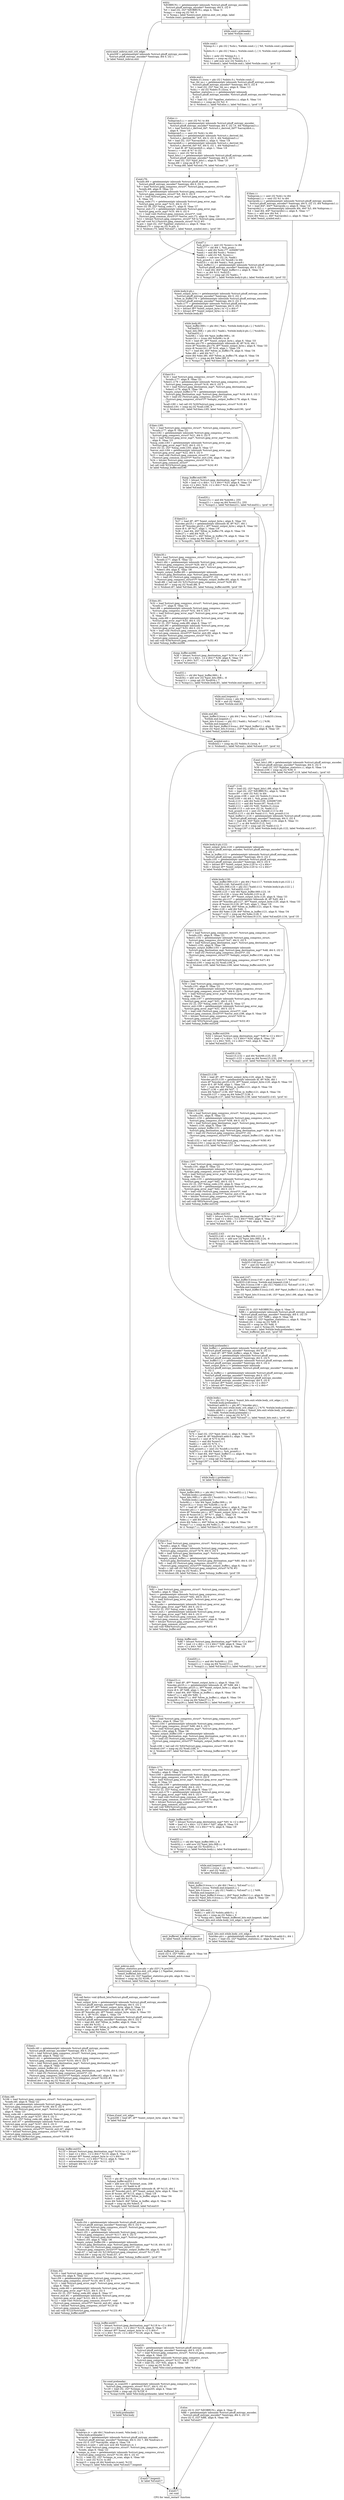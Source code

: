 digraph "CFG for 'emit_restart' function" {
	label="CFG for 'emit_restart' function";

	Node0x56ce4e0 [shape=record,label="{entry:\l  %EOBRUN.i = getelementptr inbounds %struct.phuff_entropy_encoder,\l... %struct.phuff_entropy_encoder* %entropy, i64 0, i32 9\l  %0 = load i32, i32* %EOBRUN.i, align 4, !tbaa !3\l  %cmp.i = icmp eq i32 %0, 0\l  br i1 %cmp.i, label %entry.emit_eobrun.exit_crit_edge, label\l... %while.cond.i.preheader, !prof !11\l|{<s0>T|<s1>F}}"];
	Node0x56ce4e0:s0 -> Node0x56ce690;
	Node0x56ce4e0:s1 -> Node0x56ce750;
	Node0x56ce750 [shape=record,label="{while.cond.i.preheader:                           \l  br label %while.cond.i\l}"];
	Node0x56ce750 -> Node0x56ce880;
	Node0x56ce690 [shape=record,label="{entry.emit_eobrun.exit_crit_edge:                 \l  %.pre209 = getelementptr inbounds %struct.phuff_entropy_encoder,\l... %struct.phuff_entropy_encoder* %entropy, i64 0, i32 1\l  br label %emit_eobrun.exit\l}"];
	Node0x56ce690 -> Node0x56cea00;
	Node0x56ce880 [shape=record,label="{while.cond.i:                                     \l  %temp.0.i = phi i32 [ %shr.i, %while.cond.i ], [ %0, %while.cond.i.preheader\l... ]\l  %nbits.0.i = phi i32 [ %inc.i, %while.cond.i ], [ 0, %while.cond.i.preheader\l... ]\l  %shr.i = ashr i32 %temp.0.i, 1\l  %tobool.i = icmp eq i32 %shr.i, 0\l  %inc.i = add nuw nsw i32 %nbits.0.i, 1\l  br i1 %tobool.i, label %while.end.i, label %while.cond.i, !prof !12\l|{<s0>T|<s1>F}}"];
	Node0x56ce880:s0 -> Node0x56cf020;
	Node0x56ce880:s1 -> Node0x56ce880;
	Node0x56cf020 [shape=record,label="{while.end.i:                                      \l  %nbits.0.i.lcssa = phi i32 [ %nbits.0.i, %while.cond.i ]\l  %ac_tbl_no.i = getelementptr inbounds %struct.phuff_entropy_encoder,\l... %struct.phuff_entropy_encoder* %entropy, i64 0, i32 8\l  %1 = load i32, i32* %ac_tbl_no.i, align 8, !tbaa !13\l  %shl.i = shl i32 %nbits.0.i.lcssa, 4\l  %gather_statistics.i.i = getelementptr inbounds\l... %struct.phuff_entropy_encoder, %struct.phuff_entropy_encoder* %entropy, i64\l... 0, i32 1\l  %2 = load i32, i32* %gather_statistics.i.i, align 8, !tbaa !14\l  %tobool.i.i = icmp eq i32 %2, 0\l  br i1 %tobool.i.i, label %if.else.i.i, label %if.then.i.i, !prof !15\l|{<s0>T|<s1>F}}"];
	Node0x56cf020:s0 -> Node0x56cf510;
	Node0x56cf020:s1 -> Node0x56cf5f0;
	Node0x56cf5f0 [shape=record,label="{if.then.i.i:                                      \l  %idxprom.i.i = sext i32 %shl.i to i64\l  %idxprom1.i.i = sext i32 %1 to i64\l  %arrayidx.i.i = getelementptr inbounds %struct.phuff_entropy_encoder,\l... %struct.phuff_entropy_encoder* %entropy, i64 0, i32 15, i64 %idxprom1.i.i\l  %3 = load i64*, i64** %arrayidx.i.i, align 8, !tbaa !16\l  %arrayidx2.i.i = getelementptr inbounds i64, i64* %3, i64 %idxprom.i.i\l  %4 = load i64, i64* %arrayidx2.i.i, align 8, !tbaa !17\l  %inc.i.i = add nsw i64 %4, 1\l  store i64 %inc.i.i, i64* %arrayidx2.i.i, align 8, !tbaa !17\l  br label %emit_symbol.exit.i\l}"];
	Node0x56cf5f0 -> Node0x56cfd50;
	Node0x56cf510 [shape=record,label="{if.else.i.i:                                      \l  %idxprom3.i.i = sext i32 %1 to i64\l  %arrayidx4.i.i = getelementptr inbounds %struct.phuff_entropy_encoder,\l... %struct.phuff_entropy_encoder* %entropy, i64 0, i32 14, i64 %idxprom3.i.i\l  %5 = load %struct.c_derived_tbl*, %struct.c_derived_tbl** %arrayidx4.i.i,\l... align 8, !tbaa !16\l  %idxprom5.i.i = sext i32 %shl.i to i64\l  %arrayidx6.i.i = getelementptr inbounds %struct.c_derived_tbl,\l... %struct.c_derived_tbl* %5, i64 0, i32 0, i64 %idxprom5.i.i\l  %6 = load i32, i32* %arrayidx6.i.i, align 4, !tbaa !18\l  %arrayidx8.i.i = getelementptr inbounds %struct.c_derived_tbl,\l... %struct.c_derived_tbl* %5, i64 0, i32 1, i64 %idxprom5.i.i\l  %7 = load i8, i8* %arrayidx8.i.i, align 1, !tbaa !19\l  %conv.i.i = sext i8 %7 to i32\l  %conv.i = zext i32 %6 to i64\l  %put_bits1.i = getelementptr inbounds %struct.phuff_entropy_encoder,\l... %struct.phuff_entropy_encoder* %entropy, i64 0, i32 5\l  %8 = load i32, i32* %put_bits1.i, align 8, !tbaa !20\l  %cmp.i68 = icmp eq i8 %7, 0\l  br i1 %cmp.i68, label %if.end.i76, label %if.end7.i, !prof !21\l|{<s0>T|<s1>F}}"];
	Node0x56cf510:s0 -> Node0x56cfc00;
	Node0x56cf510:s1 -> Node0x56d0710;
	Node0x56cfc00 [shape=record,label="{if.end.i76:                                       \l  %cinfo.i69 = getelementptr inbounds %struct.phuff_entropy_encoder,\l... %struct.phuff_entropy_encoder* %entropy, i64 0, i32 6\l  %9 = load %struct.jpeg_compress_struct*, %struct.jpeg_compress_struct**\l... %cinfo.i69, align 8, !tbaa !22\l  %err.i70 = getelementptr inbounds %struct.jpeg_compress_struct,\l... %struct.jpeg_compress_struct* %9, i64 0, i32 0\l  %10 = load %struct.jpeg_error_mgr*, %struct.jpeg_error_mgr** %err.i70, align\l... 8, !tbaa !23\l  %msg_code.i71 = getelementptr inbounds %struct.jpeg_error_mgr,\l... %struct.jpeg_error_mgr* %10, i64 0, i32 5\l  store i32 39, i32* %msg_code.i71, align 8, !tbaa !27\l  %error_exit.i72 = getelementptr inbounds %struct.jpeg_error_mgr,\l... %struct.jpeg_error_mgr* %10, i64 0, i32 0\l  %11 = load void (%struct.jpeg_common_struct*)*, void\l... (%struct.jpeg_common_struct*)** %error_exit.i72, align 8, !tbaa !29\l  %12 = bitcast %struct.jpeg_compress_struct* %9 to %struct.jpeg_common_struct*\l  tail call void %11(%struct.jpeg_common_struct* %12) #3\l  %.pre = load i32, i32* %gather_statistics.i.i, align 8, !tbaa !14\l  %tobool.i75 = icmp eq i32 %.pre, 0\l  br i1 %tobool.i75, label %if.end7.i, label %emit_symbol.exit.i, !prof !30\l|{<s0>T|<s1>F}}"];
	Node0x56cfc00:s0 -> Node0x56d0710;
	Node0x56cfc00:s1 -> Node0x56cfd50;
	Node0x56d0710 [shape=record,label="{if.end7.i:                                        \l  %sh_prom.i = zext i32 %conv.i.i to i64\l  %shl.i77 = shl i64 1, %sh_prom.i\l  %sub.i = add i64 %shl.i77, 4294967295\l  %and.i = and i64 %sub.i, %conv.i\l  %add.i = add i32 %8, %conv.i.i\l  %sub8.i = sub nsw i32 24, %add.i\l  %sh_prom9.i = zext i32 %sub8.i to i64\l  %shl10.i = shl i64 %and.i, %sh_prom9.i\l  %put_buffer11.i = getelementptr inbounds %struct.phuff_entropy_encoder,\l... %struct.phuff_entropy_encoder* %entropy, i64 0, i32 4\l  %13 = load i64, i64* %put_buffer11.i, align 8, !tbaa !31\l  %or.i = or i64 %13, %shl10.i\l  %cmp1267.i = icmp sgt i32 %add.i, 7\l  br i1 %cmp1267.i, label %while.body.lr.ph.i, label %while.end.i82, !prof !32\l|{<s0>T|<s1>F}}"];
	Node0x56d0710:s0 -> Node0x56d1a00;
	Node0x56d0710:s1 -> Node0x56d1ae0;
	Node0x56d1a00 [shape=record,label="{while.body.lr.ph.i:                               \l  %next_output_byte.i = getelementptr inbounds %struct.phuff_entropy_encoder,\l... %struct.phuff_entropy_encoder* %entropy, i64 0, i32 2\l  %free_in_buffer.i78 = getelementptr inbounds %struct.phuff_entropy_encoder,\l... %struct.phuff_entropy_encoder* %entropy, i64 0, i32 3\l  %cinfo.i177 = getelementptr inbounds %struct.phuff_entropy_encoder,\l... %struct.phuff_entropy_encoder* %entropy, i64 0, i32 6\l  %14 = bitcast i8** %next_output_byte.i to \<2 x i64\>*\l  %15 = bitcast i8** %next_output_byte.i to \<2 x i64\>*\l  br label %while.body.i81\l}"];
	Node0x56d1a00 -> Node0x56d1f80;
	Node0x56d1f80 [shape=record,label="{while.body.i81:                                   \l  %put_buffer.069.i = phi i64 [ %or.i, %while.body.lr.ph.i ], [ %shl33.i,\l... %if.end32.i ]\l  %put_bits.068.i = phi i32 [ %add.i, %while.body.lr.ph.i ], [ %sub34.i,\l... %if.end32.i ]\l  %shr66.i = lshr i64 %put_buffer.069.i, 16\l  %conv16.i = trunc i64 %shr66.i to i8\l  %16 = load i8*, i8** %next_output_byte.i, align 8, !tbaa !33\l  %incdec.ptr.i79 = getelementptr inbounds i8, i8* %16, i64 1\l  store i8* %incdec.ptr.i79, i8** %next_output_byte.i, align 8, !tbaa !33\l  store i8 %conv16.i, i8* %16, align 1, !tbaa !19\l  %17 = load i64, i64* %free_in_buffer.i78, align 8, !tbaa !34\l  %dec.i80 = add i64 %17, -1\l  store i64 %dec.i80, i64* %free_in_buffer.i78, align 8, !tbaa !34\l  %cmp17.i = icmp eq i64 %dec.i80, 0\l  br i1 %cmp17.i, label %if.then19.i, label %if.end20.i, !prof !35\l|{<s0>T|<s1>F}}"];
	Node0x56d1f80:s0 -> Node0x56d2a20;
	Node0x56d1f80:s1 -> Node0x56d2ad0;
	Node0x56d2a20 [shape=record,label="{if.then19.i:                                      \l  %18 = load %struct.jpeg_compress_struct*, %struct.jpeg_compress_struct**\l... %cinfo.i177, align 8, !tbaa !22\l  %dest1.i178 = getelementptr inbounds %struct.jpeg_compress_struct,\l... %struct.jpeg_compress_struct* %18, i64 0, i32 5\l  %19 = load %struct.jpeg_destination_mgr*, %struct.jpeg_destination_mgr**\l... %dest1.i178, align 8, !tbaa !36\l  %empty_output_buffer.i179 = getelementptr inbounds\l... %struct.jpeg_destination_mgr, %struct.jpeg_destination_mgr* %19, i64 0, i32 3\l  %20 = load i32 (%struct.jpeg_compress_struct*)*, i32\l... (%struct.jpeg_compress_struct*)** %empty_output_buffer.i179, align 8, !tbaa\l... !37\l  %call.i180 = tail call i32 %20(%struct.jpeg_compress_struct* %18) #3\l  %tobool.i181 = icmp eq i32 %call.i180, 0\l  br i1 %tobool.i181, label %if.then.i185, label %dump_buffer.exit190, !prof\l... !39\l|{<s0>T|<s1>F}}"];
	Node0x56d2a20:s0 -> Node0x56d30b0;
	Node0x56d2a20:s1 -> Node0x56d31c0;
	Node0x56d30b0 [shape=record,label="{if.then.i185:                                     \l  %21 = load %struct.jpeg_compress_struct*, %struct.jpeg_compress_struct**\l... %cinfo.i177, align 8, !tbaa !22\l  %err.i182 = getelementptr inbounds %struct.jpeg_compress_struct,\l... %struct.jpeg_compress_struct* %21, i64 0, i32 0\l  %22 = load %struct.jpeg_error_mgr*, %struct.jpeg_error_mgr** %err.i182,\l... align 8, !tbaa !23\l  %msg_code.i183 = getelementptr inbounds %struct.jpeg_error_mgr,\l... %struct.jpeg_error_mgr* %22, i64 0, i32 5\l  store i32 22, i32* %msg_code.i183, align 8, !tbaa !27\l  %error_exit.i184 = getelementptr inbounds %struct.jpeg_error_mgr,\l... %struct.jpeg_error_mgr* %22, i64 0, i32 0\l  %23 = load void (%struct.jpeg_common_struct*)*, void\l... (%struct.jpeg_common_struct*)** %error_exit.i184, align 8, !tbaa !29\l  %24 = bitcast %struct.jpeg_compress_struct* %21 to\l... %struct.jpeg_common_struct*\l  tail call void %23(%struct.jpeg_common_struct* %24) #3\l  br label %dump_buffer.exit190\l}"];
	Node0x56d30b0 -> Node0x56d31c0;
	Node0x56d31c0 [shape=record,label="{dump_buffer.exit190:                              \l  %25 = bitcast %struct.jpeg_destination_mgr* %19 to \<2 x i64\>*\l  %26 = load \<2 x i64\>, \<2 x i64\>* %25, align 8, !tbaa !19\l  store \<2 x i64\> %26, \<2 x i64\>* %14, align 8, !tbaa !19\l  br label %if.end20.i\l}"];
	Node0x56d31c0 -> Node0x56d2ad0;
	Node0x56d2ad0 [shape=record,label="{if.end20.i:                                       \l  %conv15.i = and i64 %shr66.i, 255\l  %cmp21.i = icmp eq i64 %conv15.i, 255\l  br i1 %cmp21.i, label %if.then23.i, label %if.end32.i, !prof !40\l|{<s0>T|<s1>F}}"];
	Node0x56d2ad0:s0 -> Node0x56d3ad0;
	Node0x56d2ad0:s1 -> Node0x56d20d0;
	Node0x56d3ad0 [shape=record,label="{if.then23.i:                                      \l  %27 = load i8*, i8** %next_output_byte.i, align 8, !tbaa !33\l  %incdec.ptr25.i = getelementptr inbounds i8, i8* %27, i64 1\l  store i8* %incdec.ptr25.i, i8** %next_output_byte.i, align 8, !tbaa !33\l  store i8 0, i8* %27, align 1, !tbaa !19\l  %28 = load i64, i64* %free_in_buffer.i78, align 8, !tbaa !34\l  %dec27.i = add i64 %28, -1\l  store i64 %dec27.i, i64* %free_in_buffer.i78, align 8, !tbaa !34\l  %cmp28.i = icmp eq i64 %dec27.i, 0\l  br i1 %cmp28.i, label %if.then30.i, label %if.end32.i, !prof !41\l|{<s0>T|<s1>F}}"];
	Node0x56d3ad0:s0 -> Node0x56d3fd0;
	Node0x56d3ad0:s1 -> Node0x56d20d0;
	Node0x56d3fd0 [shape=record,label="{if.then30.i:                                      \l  %29 = load %struct.jpeg_compress_struct*, %struct.jpeg_compress_struct**\l... %cinfo.i177, align 8, !tbaa !22\l  %dest1.i84 = getelementptr inbounds %struct.jpeg_compress_struct,\l... %struct.jpeg_compress_struct* %29, i64 0, i32 5\l  %30 = load %struct.jpeg_destination_mgr*, %struct.jpeg_destination_mgr**\l... %dest1.i84, align 8, !tbaa !36\l  %empty_output_buffer.i85 = getelementptr inbounds\l... %struct.jpeg_destination_mgr, %struct.jpeg_destination_mgr* %30, i64 0, i32 3\l  %31 = load i32 (%struct.jpeg_compress_struct*)*, i32\l... (%struct.jpeg_compress_struct*)** %empty_output_buffer.i85, align 8, !tbaa !37\l  %call.i86 = tail call i32 %31(%struct.jpeg_compress_struct* %29) #3\l  %tobool.i87 = icmp eq i32 %call.i86, 0\l  br i1 %tobool.i87, label %if.then.i91, label %dump_buffer.exit96, !prof !39\l|{<s0>T|<s1>F}}"];
	Node0x56d3fd0:s0 -> Node0x56d45a0;
	Node0x56d3fd0:s1 -> Node0x56d46b0;
	Node0x56d45a0 [shape=record,label="{if.then.i91:                                      \l  %32 = load %struct.jpeg_compress_struct*, %struct.jpeg_compress_struct**\l... %cinfo.i177, align 8, !tbaa !22\l  %err.i88 = getelementptr inbounds %struct.jpeg_compress_struct,\l... %struct.jpeg_compress_struct* %32, i64 0, i32 0\l  %33 = load %struct.jpeg_error_mgr*, %struct.jpeg_error_mgr** %err.i88, align\l... 8, !tbaa !23\l  %msg_code.i89 = getelementptr inbounds %struct.jpeg_error_mgr,\l... %struct.jpeg_error_mgr* %33, i64 0, i32 5\l  store i32 22, i32* %msg_code.i89, align 8, !tbaa !27\l  %error_exit.i90 = getelementptr inbounds %struct.jpeg_error_mgr,\l... %struct.jpeg_error_mgr* %33, i64 0, i32 0\l  %34 = load void (%struct.jpeg_common_struct*)*, void\l... (%struct.jpeg_common_struct*)** %error_exit.i90, align 8, !tbaa !29\l  %35 = bitcast %struct.jpeg_compress_struct* %32 to\l... %struct.jpeg_common_struct*\l  tail call void %34(%struct.jpeg_common_struct* %35) #3\l  br label %dump_buffer.exit96\l}"];
	Node0x56d45a0 -> Node0x56d46b0;
	Node0x56d46b0 [shape=record,label="{dump_buffer.exit96:                               \l  %36 = bitcast %struct.jpeg_destination_mgr* %30 to \<2 x i64\>*\l  %37 = load \<2 x i64\>, \<2 x i64\>* %36, align 8, !tbaa !19\l  store \<2 x i64\> %37, \<2 x i64\>* %15, align 8, !tbaa !19\l  br label %if.end32.i\l}"];
	Node0x56d46b0 -> Node0x56d20d0;
	Node0x56d20d0 [shape=record,label="{if.end32.i:                                       \l  %shl33.i = shl i64 %put_buffer.069.i, 8\l  %sub34.i = add nsw i32 %put_bits.068.i, -8\l  %cmp12.i = icmp sgt i32 %sub34.i, 7\l  br i1 %cmp12.i, label %while.body.i81, label %while.end.loopexit.i, !prof !32\l|{<s0>T|<s1>F}}"];
	Node0x56d20d0:s0 -> Node0x56d1f80;
	Node0x56d20d0:s1 -> Node0x56d5750;
	Node0x56d5750 [shape=record,label="{while.end.loopexit.i:                             \l  %shl33.i.lcssa = phi i64 [ %shl33.i, %if.end32.i ]\l  %38 = and i32 %add.i, 7\l  br label %while.end.i82\l}"];
	Node0x56d5750 -> Node0x56d1ae0;
	Node0x56d1ae0 [shape=record,label="{while.end.i82:                                    \l  %put_buffer.0.lcssa.i = phi i64 [ %or.i, %if.end7.i ], [ %shl33.i.lcssa,\l... %while.end.loopexit.i ]\l  %put_bits.0.lcssa.i = phi i32 [ %add.i, %if.end7.i ], [ %38,\l... %while.end.loopexit.i ]\l  store i64 %put_buffer.0.lcssa.i, i64* %put_buffer11.i, align 8, !tbaa !31\l  store i32 %put_bits.0.lcssa.i, i32* %put_bits1.i, align 8, !tbaa !20\l  br label %emit_symbol.exit.i\l}"];
	Node0x56d1ae0 -> Node0x56cfd50;
	Node0x56cfd50 [shape=record,label="{emit_symbol.exit.i:                               \l  %tobool2.i = icmp eq i32 %nbits.0.i.lcssa, 0\l  br i1 %tobool2.i, label %if.end.i, label %if.end.i107, !prof !42\l|{<s0>T|<s1>F}}"];
	Node0x56cfd50:s0 -> Node0x56d5c50;
	Node0x56cfd50:s1 -> Node0x56d5cd0;
	Node0x56d5cd0 [shape=record,label="{if.end.i107:                                      \l  %put_bits1.i98 = getelementptr inbounds %struct.phuff_entropy_encoder,\l... %struct.phuff_entropy_encoder* %entropy, i64 0, i32 5\l  %39 = load i32, i32* %gather_statistics.i.i, align 8, !tbaa !14\l  %tobool.i106 = icmp eq i32 %39, 0\l  br i1 %tobool.i106, label %if.end7.i119, label %if.end.i, !prof !43\l|{<s0>T|<s1>F}}"];
	Node0x56d5cd0:s0 -> Node0x56d5f90;
	Node0x56d5cd0:s1 -> Node0x56d5c50;
	Node0x56d5f90 [shape=record,label="{if.end7.i119:                                     \l  %40 = load i32, i32* %put_bits1.i98, align 8, !tbaa !20\l  %41 = load i32, i32* %EOBRUN.i, align 4, !tbaa !3\l  %conv.i97 = zext i32 %41 to i64\l  %sh_prom.i108 = zext i32 %nbits.0.i.lcssa to i64\l  %shl.i109 = shl i64 1, %sh_prom.i108\l  %sub.i110 = add i64 %shl.i109, 4294967295\l  %and.i111 = and i64 %conv.i97, %sub.i110\l  %add.i112 = add i32 %40, %nbits.0.i.lcssa\l  %sub8.i113 = sub nsw i32 24, %add.i112\l  %sh_prom9.i114 = zext i32 %sub8.i113 to i64\l  %shl10.i115 = shl i64 %and.i111, %sh_prom9.i114\l  %put_buffer11.i116 = getelementptr inbounds %struct.phuff_entropy_encoder,\l... %struct.phuff_entropy_encoder* %entropy, i64 0, i32 4\l  %42 = load i64, i64* %put_buffer11.i116, align 8, !tbaa !31\l  %or.i117 = or i64 %shl10.i115, %42\l  %cmp1267.i118 = icmp sgt i32 %add.i112, 7\l  br i1 %cmp1267.i118, label %while.body.lr.ph.i122, label %while.end.i147,\l... !prof !32\l|{<s0>T|<s1>F}}"];
	Node0x56d5f90:s0 -> Node0x56d69f0;
	Node0x56d5f90:s1 -> Node0x56d6ad0;
	Node0x56d69f0 [shape=record,label="{while.body.lr.ph.i122:                            \l  %next_output_byte.i120 = getelementptr inbounds\l... %struct.phuff_entropy_encoder, %struct.phuff_entropy_encoder* %entropy, i64\l... 0, i32 2\l  %free_in_buffer.i121 = getelementptr inbounds %struct.phuff_entropy_encoder,\l... %struct.phuff_entropy_encoder* %entropy, i64 0, i32 3\l  %cinfo.i191 = getelementptr inbounds %struct.phuff_entropy_encoder,\l... %struct.phuff_entropy_encoder* %entropy, i64 0, i32 6\l  %43 = bitcast i8** %next_output_byte.i120 to \<2 x i64\>*\l  %44 = bitcast i8** %next_output_byte.i120 to \<2 x i64\>*\l  br label %while.body.i130\l}"];
	Node0x56d69f0 -> Node0x56d6f40;
	Node0x56d6f40 [shape=record,label="{while.body.i130:                                  \l  %put_buffer.069.i123 = phi i64 [ %or.i117, %while.body.lr.ph.i122 ], [\l... %shl33.i140, %if.end32.i143 ]\l  %put_bits.068.i124 = phi i32 [ %add.i112, %while.body.lr.ph.i122 ], [\l... %sub34.i141, %if.end32.i143 ]\l  %shr66.i125 = lshr i64 %put_buffer.069.i123, 16\l  %conv16.i126 = trunc i64 %shr66.i125 to i8\l  %45 = load i8*, i8** %next_output_byte.i120, align 8, !tbaa !33\l  %incdec.ptr.i127 = getelementptr inbounds i8, i8* %45, i64 1\l  store i8* %incdec.ptr.i127, i8** %next_output_byte.i120, align 8, !tbaa !33\l  store i8 %conv16.i126, i8* %45, align 1, !tbaa !19\l  %46 = load i64, i64* %free_in_buffer.i121, align 8, !tbaa !34\l  %dec.i128 = add i64 %46, -1\l  store i64 %dec.i128, i64* %free_in_buffer.i121, align 8, !tbaa !34\l  %cmp17.i129 = icmp eq i64 %dec.i128, 0\l  br i1 %cmp17.i129, label %if.then19.i131, label %if.end20.i134, !prof !35\l|{<s0>T|<s1>F}}"];
	Node0x56d6f40:s0 -> Node0x56d7920;
	Node0x56d6f40:s1 -> Node0x56d7a00;
	Node0x56d7920 [shape=record,label="{if.then19.i131:                                   \l  %47 = load %struct.jpeg_compress_struct*, %struct.jpeg_compress_struct**\l... %cinfo.i191, align 8, !tbaa !22\l  %dest1.i192 = getelementptr inbounds %struct.jpeg_compress_struct,\l... %struct.jpeg_compress_struct* %47, i64 0, i32 5\l  %48 = load %struct.jpeg_destination_mgr*, %struct.jpeg_destination_mgr**\l... %dest1.i192, align 8, !tbaa !36\l  %empty_output_buffer.i193 = getelementptr inbounds\l... %struct.jpeg_destination_mgr, %struct.jpeg_destination_mgr* %48, i64 0, i32 3\l  %49 = load i32 (%struct.jpeg_compress_struct*)*, i32\l... (%struct.jpeg_compress_struct*)** %empty_output_buffer.i193, align 8, !tbaa\l... !37\l  %call.i194 = tail call i32 %49(%struct.jpeg_compress_struct* %47) #3\l  %tobool.i195 = icmp eq i32 %call.i194, 0\l  br i1 %tobool.i195, label %if.then.i199, label %dump_buffer.exit204, !prof\l... !39\l|{<s0>T|<s1>F}}"];
	Node0x56d7920:s0 -> Node0x56d7fa0;
	Node0x56d7920:s1 -> Node0x56d80b0;
	Node0x56d7fa0 [shape=record,label="{if.then.i199:                                     \l  %50 = load %struct.jpeg_compress_struct*, %struct.jpeg_compress_struct**\l... %cinfo.i191, align 8, !tbaa !22\l  %err.i196 = getelementptr inbounds %struct.jpeg_compress_struct,\l... %struct.jpeg_compress_struct* %50, i64 0, i32 0\l  %51 = load %struct.jpeg_error_mgr*, %struct.jpeg_error_mgr** %err.i196,\l... align 8, !tbaa !23\l  %msg_code.i197 = getelementptr inbounds %struct.jpeg_error_mgr,\l... %struct.jpeg_error_mgr* %51, i64 0, i32 5\l  store i32 22, i32* %msg_code.i197, align 8, !tbaa !27\l  %error_exit.i198 = getelementptr inbounds %struct.jpeg_error_mgr,\l... %struct.jpeg_error_mgr* %51, i64 0, i32 0\l  %52 = load void (%struct.jpeg_common_struct*)*, void\l... (%struct.jpeg_common_struct*)** %error_exit.i198, align 8, !tbaa !29\l  %53 = bitcast %struct.jpeg_compress_struct* %50 to\l... %struct.jpeg_common_struct*\l  tail call void %52(%struct.jpeg_common_struct* %53) #3\l  br label %dump_buffer.exit204\l}"];
	Node0x56d7fa0 -> Node0x56d80b0;
	Node0x56d80b0 [shape=record,label="{dump_buffer.exit204:                              \l  %54 = bitcast %struct.jpeg_destination_mgr* %48 to \<2 x i64\>*\l  %55 = load \<2 x i64\>, \<2 x i64\>* %54, align 8, !tbaa !19\l  store \<2 x i64\> %55, \<2 x i64\>* %43, align 8, !tbaa !19\l  br label %if.end20.i134\l}"];
	Node0x56d80b0 -> Node0x56d7a00;
	Node0x56d7a00 [shape=record,label="{if.end20.i134:                                    \l  %conv15.i132 = and i64 %shr66.i125, 255\l  %cmp21.i133 = icmp eq i64 %conv15.i132, 255\l  br i1 %cmp21.i133, label %if.then23.i138, label %if.end32.i143, !prof !40\l|{<s0>T|<s1>F}}"];
	Node0x56d7a00:s0 -> Node0x56d89f0;
	Node0x56d7a00:s1 -> Node0x56d7050;
	Node0x56d89f0 [shape=record,label="{if.then23.i138:                                   \l  %56 = load i8*, i8** %next_output_byte.i120, align 8, !tbaa !33\l  %incdec.ptr25.i135 = getelementptr inbounds i8, i8* %56, i64 1\l  store i8* %incdec.ptr25.i135, i8** %next_output_byte.i120, align 8, !tbaa !33\l  store i8 0, i8* %56, align 1, !tbaa !19\l  %57 = load i64, i64* %free_in_buffer.i121, align 8, !tbaa !34\l  %dec27.i136 = add i64 %57, -1\l  store i64 %dec27.i136, i64* %free_in_buffer.i121, align 8, !tbaa !34\l  %cmp28.i137 = icmp eq i64 %dec27.i136, 0\l  br i1 %cmp28.i137, label %if.then30.i139, label %if.end32.i143, !prof !41\l|{<s0>T|<s1>F}}"];
	Node0x56d89f0:s0 -> Node0x56d8f30;
	Node0x56d89f0:s1 -> Node0x56d7050;
	Node0x56d8f30 [shape=record,label="{if.then30.i139:                                   \l  %58 = load %struct.jpeg_compress_struct*, %struct.jpeg_compress_struct**\l... %cinfo.i191, align 8, !tbaa !22\l  %dest1.i150 = getelementptr inbounds %struct.jpeg_compress_struct,\l... %struct.jpeg_compress_struct* %58, i64 0, i32 5\l  %59 = load %struct.jpeg_destination_mgr*, %struct.jpeg_destination_mgr**\l... %dest1.i150, align 8, !tbaa !36\l  %empty_output_buffer.i151 = getelementptr inbounds\l... %struct.jpeg_destination_mgr, %struct.jpeg_destination_mgr* %59, i64 0, i32 3\l  %60 = load i32 (%struct.jpeg_compress_struct*)*, i32\l... (%struct.jpeg_compress_struct*)** %empty_output_buffer.i151, align 8, !tbaa\l... !37\l  %call.i152 = tail call i32 %60(%struct.jpeg_compress_struct* %58) #3\l  %tobool.i153 = icmp eq i32 %call.i152, 0\l  br i1 %tobool.i153, label %if.then.i157, label %dump_buffer.exit162, !prof\l... !39\l|{<s0>T|<s1>F}}"];
	Node0x56d8f30:s0 -> Node0x56d94d0;
	Node0x56d8f30:s1 -> Node0x56d95e0;
	Node0x56d94d0 [shape=record,label="{if.then.i157:                                     \l  %61 = load %struct.jpeg_compress_struct*, %struct.jpeg_compress_struct**\l... %cinfo.i191, align 8, !tbaa !22\l  %err.i154 = getelementptr inbounds %struct.jpeg_compress_struct,\l... %struct.jpeg_compress_struct* %61, i64 0, i32 0\l  %62 = load %struct.jpeg_error_mgr*, %struct.jpeg_error_mgr** %err.i154,\l... align 8, !tbaa !23\l  %msg_code.i155 = getelementptr inbounds %struct.jpeg_error_mgr,\l... %struct.jpeg_error_mgr* %62, i64 0, i32 5\l  store i32 22, i32* %msg_code.i155, align 8, !tbaa !27\l  %error_exit.i156 = getelementptr inbounds %struct.jpeg_error_mgr,\l... %struct.jpeg_error_mgr* %62, i64 0, i32 0\l  %63 = load void (%struct.jpeg_common_struct*)*, void\l... (%struct.jpeg_common_struct*)** %error_exit.i156, align 8, !tbaa !29\l  %64 = bitcast %struct.jpeg_compress_struct* %61 to\l... %struct.jpeg_common_struct*\l  tail call void %63(%struct.jpeg_common_struct* %64) #3\l  br label %dump_buffer.exit162\l}"];
	Node0x56d94d0 -> Node0x56d95e0;
	Node0x56d95e0 [shape=record,label="{dump_buffer.exit162:                              \l  %65 = bitcast %struct.jpeg_destination_mgr* %59 to \<2 x i64\>*\l  %66 = load \<2 x i64\>, \<2 x i64\>* %65, align 8, !tbaa !19\l  store \<2 x i64\> %66, \<2 x i64\>* %44, align 8, !tbaa !19\l  br label %if.end32.i143\l}"];
	Node0x56d95e0 -> Node0x56d7050;
	Node0x56d7050 [shape=record,label="{if.end32.i143:                                    \l  %shl33.i140 = shl i64 %put_buffer.069.i123, 8\l  %sub34.i141 = add nsw i32 %put_bits.068.i124, -8\l  %cmp12.i142 = icmp sgt i32 %sub34.i141, 7\l  br i1 %cmp12.i142, label %while.body.i130, label %while.end.loopexit.i144,\l... !prof !32\l|{<s0>T|<s1>F}}"];
	Node0x56d7050:s0 -> Node0x56d6f40;
	Node0x56d7050:s1 -> Node0x56da1a0;
	Node0x56da1a0 [shape=record,label="{while.end.loopexit.i144:                          \l  %shl33.i140.lcssa = phi i64 [ %shl33.i140, %if.end32.i143 ]\l  %67 = and i32 %add.i112, 7\l  br label %while.end.i147\l}"];
	Node0x56da1a0 -> Node0x56d6ad0;
	Node0x56d6ad0 [shape=record,label="{while.end.i147:                                   \l  %put_buffer.0.lcssa.i145 = phi i64 [ %or.i117, %if.end7.i119 ], [\l... %shl33.i140.lcssa, %while.end.loopexit.i144 ]\l  %put_bits.0.lcssa.i146 = phi i32 [ %add.i112, %if.end7.i119 ], [ %67,\l... %while.end.loopexit.i144 ]\l  store i64 %put_buffer.0.lcssa.i145, i64* %put_buffer11.i116, align 8, !tbaa\l... !31\l  store i32 %put_bits.0.lcssa.i146, i32* %put_bits1.i98, align 8, !tbaa !20\l  br label %if.end.i\l}"];
	Node0x56d6ad0 -> Node0x56d5c50;
	Node0x56d5c50 [shape=record,label="{if.end.i:                                         \l  store i32 0, i32* %EOBRUN.i, align 4, !tbaa !3\l  %BE.i = getelementptr inbounds %struct.phuff_entropy_encoder,\l... %struct.phuff_entropy_encoder* %entropy, i64 0, i32 10\l  %68 = load i32, i32* %BE.i, align 8, !tbaa !44\l  %69 = load i32, i32* %gather_statistics.i.i, align 8, !tbaa !14\l  %tobool.i34 = icmp eq i32 %69, 0\l  %cmp.i35 = icmp ne i32 %68, 0\l  %or.cond.i = and i1 %cmp.i35, %tobool.i34\l  br i1 %or.cond.i, label %while.body.preheader.i, label\l... %emit_buffered_bits.exit, !prof !45\l|{<s0>T|<s1>F}}"];
	Node0x56d5c50:s0 -> Node0x5651d80;
	Node0x56d5c50:s1 -> Node0x5651e80;
	Node0x5651d80 [shape=record,label="{while.body.preheader.i:                           \l  %bit_buffer.i = getelementptr inbounds %struct.phuff_entropy_encoder,\l... %struct.phuff_entropy_encoder* %entropy, i64 0, i32 11\l  %70 = load i8*, i8** %bit_buffer.i, align 8, !tbaa !46\l  %put_bits1.i.i = getelementptr inbounds %struct.phuff_entropy_encoder,\l... %struct.phuff_entropy_encoder* %entropy, i64 0, i32 5\l  %put_buffer11.i.i = getelementptr inbounds %struct.phuff_entropy_encoder,\l... %struct.phuff_entropy_encoder* %entropy, i64 0, i32 4\l  %next_output_byte.i.i = getelementptr inbounds\l... %struct.phuff_entropy_encoder, %struct.phuff_entropy_encoder* %entropy, i64\l... 0, i32 2\l  %free_in_buffer.i.i = getelementptr inbounds %struct.phuff_entropy_encoder,\l... %struct.phuff_entropy_encoder* %entropy, i64 0, i32 3\l  %cinfo.i = getelementptr inbounds %struct.phuff_entropy_encoder,\l... %struct.phuff_entropy_encoder* %entropy, i64 0, i32 6\l  %71 = bitcast i8** %next_output_byte.i.i to \<2 x i64\>*\l  %72 = bitcast i8** %next_output_byte.i.i to \<2 x i64\>*\l  br label %while.body.i\l}"];
	Node0x5651d80 -> Node0x56525e0;
	Node0x56525e0 [shape=record,label="{while.body.i:                                     \l  %73 = phi i32 [ %.pre.i, %emit_bits.exit.while.body_crit_edge.i ], [ 0,\l... %while.body.preheader.i ]\l  %bufstart.addr.0.i = phi i8* [ %incdec.ptr.i,\l... %emit_bits.exit.while.body_crit_edge.i ], [ %70, %while.body.preheader.i ]\l  %nbits.addr.0.i = phi i32 [ %dec.i, %emit_bits.exit.while.body_crit_edge.i\l... ], [ %68, %while.body.preheader.i ]\l  %tobool.i.i36 = icmp eq i32 %73, 0\l  br i1 %tobool.i.i36, label %if.end7.i.i, label %emit_bits.exit.i, !prof !43\l|{<s0>T|<s1>F}}"];
	Node0x56525e0:s0 -> Node0x5652c70;
	Node0x56525e0:s1 -> Node0x5652d80;
	Node0x5652c70 [shape=record,label="{if.end7.i.i:                                      \l  %74 = load i32, i32* %put_bits1.i.i, align 8, !tbaa !20\l  %75 = load i8, i8* %bufstart.addr.0.i, align 1, !tbaa !19\l  %conv5.i = zext i8 %75 to i64\l  %and.i.i = and i64 %conv5.i, 1\l  %add.i.i = add i32 %74, 1\l  %sub8.i.i = sub i32 23, %74\l  %sh_prom9.i.i = zext i32 %sub8.i.i to i64\l  %shl10.i.i = shl i64 %and.i.i, %sh_prom9.i.i\l  %76 = load i64, i64* %put_buffer11.i.i, align 8, !tbaa !31\l  %or.i.i = or i64 %shl10.i.i, %76\l  %cmp1267.i.i = icmp sgt i32 %add.i.i, 7\l  br i1 %cmp1267.i.i, label %while.body.i.i.preheader, label %while.end.i.i,\l... !prof !32\l|{<s0>T|<s1>F}}"];
	Node0x5652c70:s0 -> Node0x56d4ea0;
	Node0x5652c70:s1 -> Node0x56d4fc0;
	Node0x56d4ea0 [shape=record,label="{while.body.i.i.preheader:                         \l  br label %while.body.i.i\l}"];
	Node0x56d4ea0 -> Node0x56d5130;
	Node0x56d5130 [shape=record,label="{while.body.i.i:                                   \l  %put_buffer.069.i.i = phi i64 [ %shl33.i.i, %if.end32.i.i ], [ %or.i.i,\l... %while.body.i.i.preheader ]\l  %put_bits.068.i.i = phi i32 [ %sub34.i.i, %if.end32.i.i ], [ %add.i.i,\l... %while.body.i.i.preheader ]\l  %shr66.i.i = lshr i64 %put_buffer.069.i.i, 16\l  %conv16.i.i = trunc i64 %shr66.i.i to i8\l  %77 = load i8*, i8** %next_output_byte.i.i, align 8, !tbaa !33\l  %incdec.ptr.i.i = getelementptr inbounds i8, i8* %77, i64 1\l  store i8* %incdec.ptr.i.i, i8** %next_output_byte.i.i, align 8, !tbaa !33\l  store i8 %conv16.i.i, i8* %77, align 1, !tbaa !19\l  %78 = load i64, i64* %free_in_buffer.i.i, align 8, !tbaa !34\l  %dec.i.i = add i64 %78, -1\l  store i64 %dec.i.i, i64* %free_in_buffer.i.i, align 8, !tbaa !34\l  %cmp17.i.i = icmp eq i64 %dec.i.i, 0\l  br i1 %cmp17.i.i, label %if.then19.i.i, label %if.end20.i.i, !prof !35\l|{<s0>T|<s1>F}}"];
	Node0x56d5130:s0 -> Node0x5654d50;
	Node0x56d5130:s1 -> Node0x5654e30;
	Node0x5654d50 [shape=record,label="{if.then19.i.i:                                    \l  %79 = load %struct.jpeg_compress_struct*, %struct.jpeg_compress_struct**\l... %cinfo.i, align 8, !tbaa !22\l  %dest1.i = getelementptr inbounds %struct.jpeg_compress_struct,\l... %struct.jpeg_compress_struct* %79, i64 0, i32 5\l  %80 = load %struct.jpeg_destination_mgr*, %struct.jpeg_destination_mgr**\l... %dest1.i, align 8, !tbaa !36\l  %empty_output_buffer.i = getelementptr inbounds\l... %struct.jpeg_destination_mgr, %struct.jpeg_destination_mgr* %80, i64 0, i32 3\l  %81 = load i32 (%struct.jpeg_compress_struct*)*, i32\l... (%struct.jpeg_compress_struct*)** %empty_output_buffer.i, align 8, !tbaa !37\l  %call.i = tail call i32 %81(%struct.jpeg_compress_struct* %79) #3\l  %tobool.i38 = icmp eq i32 %call.i, 0\l  br i1 %tobool.i38, label %if.then.i, label %dump_buffer.exit, !prof !39\l|{<s0>T|<s1>F}}"];
	Node0x5654d50:s0 -> Node0x56553c0;
	Node0x5654d50:s1 -> Node0x56554d0;
	Node0x56553c0 [shape=record,label="{if.then.i:                                        \l  %82 = load %struct.jpeg_compress_struct*, %struct.jpeg_compress_struct**\l... %cinfo.i, align 8, !tbaa !22\l  %err.i = getelementptr inbounds %struct.jpeg_compress_struct,\l... %struct.jpeg_compress_struct* %82, i64 0, i32 0\l  %83 = load %struct.jpeg_error_mgr*, %struct.jpeg_error_mgr** %err.i, align\l... 8, !tbaa !23\l  %msg_code.i = getelementptr inbounds %struct.jpeg_error_mgr,\l... %struct.jpeg_error_mgr* %83, i64 0, i32 5\l  store i32 22, i32* %msg_code.i, align 8, !tbaa !27\l  %error_exit.i = getelementptr inbounds %struct.jpeg_error_mgr,\l... %struct.jpeg_error_mgr* %83, i64 0, i32 0\l  %84 = load void (%struct.jpeg_common_struct*)*, void\l... (%struct.jpeg_common_struct*)** %error_exit.i, align 8, !tbaa !29\l  %85 = bitcast %struct.jpeg_compress_struct* %82 to\l... %struct.jpeg_common_struct*\l  tail call void %84(%struct.jpeg_common_struct* %85) #3\l  br label %dump_buffer.exit\l}"];
	Node0x56553c0 -> Node0x56554d0;
	Node0x56554d0 [shape=record,label="{dump_buffer.exit:                                 \l  %86 = bitcast %struct.jpeg_destination_mgr* %80 to \<2 x i64\>*\l  %87 = load \<2 x i64\>, \<2 x i64\>* %86, align 8, !tbaa !19\l  store \<2 x i64\> %87, \<2 x i64\>* %71, align 8, !tbaa !19\l  br label %if.end20.i.i\l}"];
	Node0x56554d0 -> Node0x5654e30;
	Node0x5654e30 [shape=record,label="{if.end20.i.i:                                     \l  %conv15.i.i = and i64 %shr66.i.i, 255\l  %cmp21.i.i = icmp eq i64 %conv15.i.i, 255\l  br i1 %cmp21.i.i, label %if.then23.i.i, label %if.end32.i.i, !prof !40\l|{<s0>T|<s1>F}}"];
	Node0x5654e30:s0 -> Node0x5655e20;
	Node0x5654e30:s1 -> Node0x56d5250;
	Node0x5655e20 [shape=record,label="{if.then23.i.i:                                    \l  %88 = load i8*, i8** %next_output_byte.i.i, align 8, !tbaa !33\l  %incdec.ptr25.i.i = getelementptr inbounds i8, i8* %88, i64 1\l  store i8* %incdec.ptr25.i.i, i8** %next_output_byte.i.i, align 8, !tbaa !33\l  store i8 0, i8* %88, align 1, !tbaa !19\l  %89 = load i64, i64* %free_in_buffer.i.i, align 8, !tbaa !34\l  %dec27.i.i = add i64 %89, -1\l  store i64 %dec27.i.i, i64* %free_in_buffer.i.i, align 8, !tbaa !34\l  %cmp28.i.i = icmp eq i64 %dec27.i.i, 0\l  br i1 %cmp28.i.i, label %if.then30.i.i, label %if.end32.i.i, !prof !41\l|{<s0>T|<s1>F}}"];
	Node0x5655e20:s0 -> Node0x5656360;
	Node0x5655e20:s1 -> Node0x56d5250;
	Node0x5656360 [shape=record,label="{if.then30.i.i:                                    \l  %90 = load %struct.jpeg_compress_struct*, %struct.jpeg_compress_struct**\l... %cinfo.i, align 8, !tbaa !22\l  %dest1.i164 = getelementptr inbounds %struct.jpeg_compress_struct,\l... %struct.jpeg_compress_struct* %90, i64 0, i32 5\l  %91 = load %struct.jpeg_destination_mgr*, %struct.jpeg_destination_mgr**\l... %dest1.i164, align 8, !tbaa !36\l  %empty_output_buffer.i165 = getelementptr inbounds\l... %struct.jpeg_destination_mgr, %struct.jpeg_destination_mgr* %91, i64 0, i32 3\l  %92 = load i32 (%struct.jpeg_compress_struct*)*, i32\l... (%struct.jpeg_compress_struct*)** %empty_output_buffer.i165, align 8, !tbaa\l... !37\l  %call.i166 = tail call i32 %92(%struct.jpeg_compress_struct* %90) #3\l  %tobool.i167 = icmp eq i32 %call.i166, 0\l  br i1 %tobool.i167, label %if.then.i171, label %dump_buffer.exit176, !prof\l... !39\l|{<s0>T|<s1>F}}"];
	Node0x5656360:s0 -> Node0x5656900;
	Node0x5656360:s1 -> Node0x5656a10;
	Node0x5656900 [shape=record,label="{if.then.i171:                                     \l  %93 = load %struct.jpeg_compress_struct*, %struct.jpeg_compress_struct**\l... %cinfo.i, align 8, !tbaa !22\l  %err.i168 = getelementptr inbounds %struct.jpeg_compress_struct,\l... %struct.jpeg_compress_struct* %93, i64 0, i32 0\l  %94 = load %struct.jpeg_error_mgr*, %struct.jpeg_error_mgr** %err.i168,\l... align 8, !tbaa !23\l  %msg_code.i169 = getelementptr inbounds %struct.jpeg_error_mgr,\l... %struct.jpeg_error_mgr* %94, i64 0, i32 5\l  store i32 22, i32* %msg_code.i169, align 8, !tbaa !27\l  %error_exit.i170 = getelementptr inbounds %struct.jpeg_error_mgr,\l... %struct.jpeg_error_mgr* %94, i64 0, i32 0\l  %95 = load void (%struct.jpeg_common_struct*)*, void\l... (%struct.jpeg_common_struct*)** %error_exit.i170, align 8, !tbaa !29\l  %96 = bitcast %struct.jpeg_compress_struct* %93 to\l... %struct.jpeg_common_struct*\l  tail call void %95(%struct.jpeg_common_struct* %96) #3\l  br label %dump_buffer.exit176\l}"];
	Node0x5656900 -> Node0x5656a10;
	Node0x5656a10 [shape=record,label="{dump_buffer.exit176:                              \l  %97 = bitcast %struct.jpeg_destination_mgr* %91 to \<2 x i64\>*\l  %98 = load \<2 x i64\>, \<2 x i64\>* %97, align 8, !tbaa !19\l  store \<2 x i64\> %98, \<2 x i64\>* %72, align 8, !tbaa !19\l  br label %if.end32.i.i\l}"];
	Node0x5656a10 -> Node0x56d5250;
	Node0x56d5250 [shape=record,label="{if.end32.i.i:                                     \l  %shl33.i.i = shl i64 %put_buffer.069.i.i, 8\l  %sub34.i.i = add nsw i32 %put_bits.068.i.i, -8\l  %cmp12.i.i = icmp sgt i32 %sub34.i.i, 7\l  br i1 %cmp12.i.i, label %while.body.i.i, label %while.end.loopexit.i.i,\l... !prof !32\l|{<s0>T|<s1>F}}"];
	Node0x56d5250:s0 -> Node0x56d5130;
	Node0x56d5250:s1 -> Node0x56573d0;
	Node0x56573d0 [shape=record,label="{while.end.loopexit.i.i:                           \l  %shl33.i.i.lcssa = phi i64 [ %shl33.i.i, %if.end32.i.i ]\l  %99 = and i32 %add.i.i, 7\l  br label %while.end.i.i\l}"];
	Node0x56573d0 -> Node0x56d4fc0;
	Node0x56d4fc0 [shape=record,label="{while.end.i.i:                                    \l  %put_buffer.0.lcssa.i.i = phi i64 [ %or.i.i, %if.end7.i.i ], [\l... %shl33.i.i.lcssa, %while.end.loopexit.i.i ]\l  %put_bits.0.lcssa.i.i = phi i32 [ %add.i.i, %if.end7.i.i ], [ %99,\l... %while.end.loopexit.i.i ]\l  store i64 %put_buffer.0.lcssa.i.i, i64* %put_buffer11.i.i, align 8, !tbaa !31\l  store i32 %put_bits.0.lcssa.i.i, i32* %put_bits1.i.i, align 8, !tbaa !20\l  br label %emit_bits.exit.i\l}"];
	Node0x56d4fc0 -> Node0x5652d80;
	Node0x5652d80 [shape=record,label="{emit_bits.exit.i:                                 \l  %dec.i = add i32 %nbits.addr.0.i, -1\l  %cmp.old.i = icmp eq i32 %dec.i, 0\l  br i1 %cmp.old.i, label %emit_buffered_bits.exit.loopexit, label\l... %emit_bits.exit.while.body_crit_edge.i, !prof !47\l|{<s0>T|<s1>F}}"];
	Node0x5652d80:s0 -> Node0x5657980;
	Node0x5652d80:s1 -> Node0x5652710;
	Node0x5652710 [shape=record,label="{emit_bits.exit.while.body_crit_edge.i:            \l  %incdec.ptr.i = getelementptr inbounds i8, i8* %bufstart.addr.0.i, i64 1\l  %.pre.i = load i32, i32* %gather_statistics.i.i, align 8, !tbaa !14\l  br label %while.body.i\l}"];
	Node0x5652710 -> Node0x56525e0;
	Node0x5657980 [shape=record,label="{emit_buffered_bits.exit.loopexit:                 \l  br label %emit_buffered_bits.exit\l}"];
	Node0x5657980 -> Node0x5651e80;
	Node0x5651e80 [shape=record,label="{emit_buffered_bits.exit:                          \l  store i32 0, i32* %BE.i, align 8, !tbaa !44\l  br label %emit_eobrun.exit\l}"];
	Node0x5651e80 -> Node0x56cea00;
	Node0x56cea00 [shape=record,label="{emit_eobrun.exit:                                 \l  %gather_statistics.pre-phi = phi i32* [ %.pre209,\l... %entry.emit_eobrun.exit_crit_edge ], [ %gather_statistics.i.i,\l... %emit_buffered_bits.exit ]\l  %100 = load i32, i32* %gather_statistics.pre-phi, align 8, !tbaa !14\l  %tobool = icmp eq i32 %100, 0\l  br i1 %tobool, label %if.then, label %if.end10\l|{<s0>T|<s1>F}}"];
	Node0x56cea00:s0 -> Node0x5657c70;
	Node0x56cea00:s1 -> Node0x5657cc0;
	Node0x5657c70 [shape=record,label="{if.then:                                          \l  tail call fastcc void @flush_bits(%struct.phuff_entropy_encoder* nonnull\l... %entropy)\l  %next_output_byte = getelementptr inbounds %struct.phuff_entropy_encoder,\l... %struct.phuff_entropy_encoder* %entropy, i64 0, i32 2\l  %101 = load i8*, i8** %next_output_byte, align 8, !tbaa !33\l  %incdec.ptr = getelementptr inbounds i8, i8* %101, i64 1\l  store i8* %incdec.ptr, i8** %next_output_byte, align 8, !tbaa !33\l  store i8 -1, i8* %101, align 1, !tbaa !19\l  %free_in_buffer = getelementptr inbounds %struct.phuff_entropy_encoder,\l... %struct.phuff_entropy_encoder* %entropy, i64 0, i32 3\l  %102 = load i64, i64* %free_in_buffer, align 8, !tbaa !34\l  %dec = add i64 %102, -1\l  store i64 %dec, i64* %free_in_buffer, align 8, !tbaa !34\l  %cmp = icmp eq i64 %dec, 0\l  br i1 %cmp, label %if.then1, label %if.then.if.end_crit_edge\l|{<s0>T|<s1>F}}"];
	Node0x5657c70:s0 -> Node0x56583c0;
	Node0x5657c70:s1 -> Node0x56584d0;
	Node0x56584d0 [shape=record,label="{if.then.if.end_crit_edge:                         \l  %.pre208 = load i8*, i8** %next_output_byte, align 8, !tbaa !33\l  br label %if.end\l}"];
	Node0x56584d0 -> Node0x5658640;
	Node0x56583c0 [shape=record,label="{if.then1:                                         \l  %cinfo.i40 = getelementptr inbounds %struct.phuff_entropy_encoder,\l... %struct.phuff_entropy_encoder* %entropy, i64 0, i32 6\l  %103 = load %struct.jpeg_compress_struct*, %struct.jpeg_compress_struct**\l... %cinfo.i40, align 8, !tbaa !22\l  %dest1.i41 = getelementptr inbounds %struct.jpeg_compress_struct,\l... %struct.jpeg_compress_struct* %103, i64 0, i32 5\l  %104 = load %struct.jpeg_destination_mgr*, %struct.jpeg_destination_mgr**\l... %dest1.i41, align 8, !tbaa !36\l  %empty_output_buffer.i42 = getelementptr inbounds\l... %struct.jpeg_destination_mgr, %struct.jpeg_destination_mgr* %104, i64 0, i32 3\l  %105 = load i32 (%struct.jpeg_compress_struct*)*, i32\l... (%struct.jpeg_compress_struct*)** %empty_output_buffer.i42, align 8, !tbaa !37\l  %call.i43 = tail call i32 %105(%struct.jpeg_compress_struct* %103) #3\l  %tobool.i44 = icmp eq i32 %call.i43, 0\l  br i1 %tobool.i44, label %if.then.i48, label %dump_buffer.exit53, !prof !39\l|{<s0>T|<s1>F}}"];
	Node0x56583c0:s0 -> Node0x5658c40;
	Node0x56583c0:s1 -> Node0x5658d50;
	Node0x5658c40 [shape=record,label="{if.then.i48:                                      \l  %106 = load %struct.jpeg_compress_struct*, %struct.jpeg_compress_struct**\l... %cinfo.i40, align 8, !tbaa !22\l  %err.i45 = getelementptr inbounds %struct.jpeg_compress_struct,\l... %struct.jpeg_compress_struct* %106, i64 0, i32 0\l  %107 = load %struct.jpeg_error_mgr*, %struct.jpeg_error_mgr** %err.i45,\l... align 8, !tbaa !23\l  %msg_code.i46 = getelementptr inbounds %struct.jpeg_error_mgr,\l... %struct.jpeg_error_mgr* %107, i64 0, i32 5\l  store i32 22, i32* %msg_code.i46, align 8, !tbaa !27\l  %error_exit.i47 = getelementptr inbounds %struct.jpeg_error_mgr,\l... %struct.jpeg_error_mgr* %107, i64 0, i32 0\l  %108 = load void (%struct.jpeg_common_struct*)*, void\l... (%struct.jpeg_common_struct*)** %error_exit.i47, align 8, !tbaa !29\l  %109 = bitcast %struct.jpeg_compress_struct* %106 to\l... %struct.jpeg_common_struct*\l  tail call void %108(%struct.jpeg_common_struct* %109) #3\l  br label %dump_buffer.exit53\l}"];
	Node0x5658c40 -> Node0x5658d50;
	Node0x5658d50 [shape=record,label="{dump_buffer.exit53:                               \l  %110 = bitcast %struct.jpeg_destination_mgr* %104 to \<2 x i64\>*\l  %111 = load \<2 x i64\>, \<2 x i64\>* %110, align 8, !tbaa !19\l  %112 = bitcast i8** %next_output_byte to \<2 x i64\>*\l  store \<2 x i64\> %111, \<2 x i64\>* %112, align 8, !tbaa !19\l  %113 = extractelement \<2 x i64\> %111, i32 0\l  %114 = inttoptr i64 %113 to i8*\l  br label %if.end\l}"];
	Node0x5658d50 -> Node0x5658640;
	Node0x5658640 [shape=record,label="{if.end:                                           \l  %115 = phi i8* [ %.pre208, %if.then.if.end_crit_edge ], [ %114,\l... %dump_buffer.exit53 ]\l  %add = add nsw i32 %restart_num, 208\l  %conv = trunc i32 %add to i8\l  %incdec.ptr3 = getelementptr inbounds i8, i8* %115, i64 1\l  store i8* %incdec.ptr3, i8** %next_output_byte, align 8, !tbaa !33\l  store i8 %conv, i8* %115, align 1, !tbaa !19\l  %116 = load i64, i64* %free_in_buffer, align 8, !tbaa !34\l  %dec5 = add i64 %116, -1\l  store i64 %dec5, i64* %free_in_buffer, align 8, !tbaa !34\l  %cmp6 = icmp eq i64 %dec5, 0\l  br i1 %cmp6, label %if.then8, label %if.end10\l|{<s0>T|<s1>F}}"];
	Node0x5658640:s0 -> Node0x5659ba0;
	Node0x5658640:s1 -> Node0x5657cc0;
	Node0x5659ba0 [shape=record,label="{if.then8:                                         \l  %cinfo.i54 = getelementptr inbounds %struct.phuff_entropy_encoder,\l... %struct.phuff_entropy_encoder* %entropy, i64 0, i32 6\l  %117 = load %struct.jpeg_compress_struct*, %struct.jpeg_compress_struct**\l... %cinfo.i54, align 8, !tbaa !22\l  %dest1.i55 = getelementptr inbounds %struct.jpeg_compress_struct,\l... %struct.jpeg_compress_struct* %117, i64 0, i32 5\l  %118 = load %struct.jpeg_destination_mgr*, %struct.jpeg_destination_mgr**\l... %dest1.i55, align 8, !tbaa !36\l  %empty_output_buffer.i56 = getelementptr inbounds\l... %struct.jpeg_destination_mgr, %struct.jpeg_destination_mgr* %118, i64 0, i32 3\l  %119 = load i32 (%struct.jpeg_compress_struct*)*, i32\l... (%struct.jpeg_compress_struct*)** %empty_output_buffer.i56, align 8, !tbaa !37\l  %call.i57 = tail call i32 %119(%struct.jpeg_compress_struct* %117) #3\l  %tobool.i58 = icmp eq i32 %call.i57, 0\l  br i1 %tobool.i58, label %if.then.i62, label %dump_buffer.exit67, !prof !39\l|{<s0>T|<s1>F}}"];
	Node0x5659ba0:s0 -> Node0x565a240;
	Node0x5659ba0:s1 -> Node0x565a350;
	Node0x565a240 [shape=record,label="{if.then.i62:                                      \l  %120 = load %struct.jpeg_compress_struct*, %struct.jpeg_compress_struct**\l... %cinfo.i54, align 8, !tbaa !22\l  %err.i59 = getelementptr inbounds %struct.jpeg_compress_struct,\l... %struct.jpeg_compress_struct* %120, i64 0, i32 0\l  %121 = load %struct.jpeg_error_mgr*, %struct.jpeg_error_mgr** %err.i59,\l... align 8, !tbaa !23\l  %msg_code.i60 = getelementptr inbounds %struct.jpeg_error_mgr,\l... %struct.jpeg_error_mgr* %121, i64 0, i32 5\l  store i32 22, i32* %msg_code.i60, align 8, !tbaa !27\l  %error_exit.i61 = getelementptr inbounds %struct.jpeg_error_mgr,\l... %struct.jpeg_error_mgr* %121, i64 0, i32 0\l  %122 = load void (%struct.jpeg_common_struct*)*, void\l... (%struct.jpeg_common_struct*)** %error_exit.i61, align 8, !tbaa !29\l  %123 = bitcast %struct.jpeg_compress_struct* %120 to\l... %struct.jpeg_common_struct*\l  tail call void %122(%struct.jpeg_common_struct* %123) #3\l  br label %dump_buffer.exit67\l}"];
	Node0x565a240 -> Node0x565a350;
	Node0x565a350 [shape=record,label="{dump_buffer.exit67:                               \l  %124 = bitcast %struct.jpeg_destination_mgr* %118 to \<2 x i64\>*\l  %125 = load \<2 x i64\>, \<2 x i64\>* %124, align 8, !tbaa !19\l  %126 = bitcast i8** %next_output_byte to \<2 x i64\>*\l  store \<2 x i64\> %125, \<2 x i64\>* %126, align 8, !tbaa !19\l  br label %if.end10\l}"];
	Node0x565a350 -> Node0x5657cc0;
	Node0x5657cc0 [shape=record,label="{if.end10:                                         \l  %cinfo = getelementptr inbounds %struct.phuff_entropy_encoder,\l... %struct.phuff_entropy_encoder* %entropy, i64 0, i32 6\l  %127 = load %struct.jpeg_compress_struct*, %struct.jpeg_compress_struct**\l... %cinfo, align 8, !tbaa !22\l  %Ss = getelementptr inbounds %struct.jpeg_compress_struct,\l... %struct.jpeg_compress_struct* %127, i64 0, i32 47\l  %128 = load i32, i32* %Ss, align 4, !tbaa !48\l  %cmp11 = icmp eq i32 %128, 0\l  br i1 %cmp11, label %for.cond.preheader, label %if.else\l|{<s0>T|<s1>F}}"];
	Node0x5657cc0:s0 -> Node0x56d9ba0;
	Node0x5657cc0:s1 -> Node0x56d9c70;
	Node0x56d9ba0 [shape=record,label="{for.cond.preheader:                               \l  %comps_in_scan205 = getelementptr inbounds %struct.jpeg_compress_struct,\l... %struct.jpeg_compress_struct* %127, i64 0, i32 41\l  %129 = load i32, i32* %comps_in_scan205, align 4, !tbaa !49\l  %cmp15206 = icmp sgt i32 %129, 0\l  br i1 %cmp15206, label %for.body.preheader, label %if.end17\l|{<s0>T|<s1>F}}"];
	Node0x56d9ba0:s0 -> Node0x565b670;
	Node0x56d9ba0:s1 -> Node0x565b750;
	Node0x565b670 [shape=record,label="{for.body.preheader:                               \l  br label %for.body\l}"];
	Node0x565b670 -> Node0x565b890;
	Node0x565b890 [shape=record,label="{for.body:                                         \l  %indvars.iv = phi i64 [ %indvars.iv.next, %for.body ], [ 0,\l... %for.body.preheader ]\l  %arrayidx = getelementptr inbounds %struct.phuff_entropy_encoder,\l... %struct.phuff_entropy_encoder* %entropy, i64 0, i32 7, i64 %indvars.iv\l  store i32 0, i32* %arrayidx, align 4, !tbaa !18\l  %indvars.iv.next = add nuw nsw i64 %indvars.iv, 1\l  %130 = load %struct.jpeg_compress_struct*, %struct.jpeg_compress_struct**\l... %cinfo, align 8, !tbaa !22\l  %comps_in_scan = getelementptr inbounds %struct.jpeg_compress_struct,\l... %struct.jpeg_compress_struct* %130, i64 0, i32 41\l  %131 = load i32, i32* %comps_in_scan, align 4, !tbaa !49\l  %132 = sext i32 %131 to i64\l  %cmp15 = icmp slt i64 %indvars.iv.next, %132\l  br i1 %cmp15, label %for.body, label %if.end17.loopexit\l|{<s0>T|<s1>F}}"];
	Node0x565b890:s0 -> Node0x565b890;
	Node0x565b890:s1 -> Node0x565be50;
	Node0x56d9c70 [shape=record,label="{if.else:                                          \l  store i32 0, i32* %EOBRUN.i, align 4, !tbaa !3\l  %BE = getelementptr inbounds %struct.phuff_entropy_encoder,\l... %struct.phuff_entropy_encoder* %entropy, i64 0, i32 10\l  store i32 0, i32* %BE, align 8, !tbaa !44\l  br label %if.end17\l}"];
	Node0x56d9c70 -> Node0x565b750;
	Node0x565be50 [shape=record,label="{if.end17.loopexit:                                \l  br label %if.end17\l}"];
	Node0x565be50 -> Node0x565b750;
	Node0x565b750 [shape=record,label="{if.end17:                                         \l  ret void\l}"];
}
